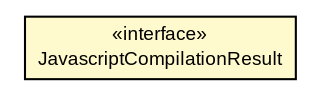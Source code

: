 #!/usr/local/bin/dot
#
# Class diagram 
# Generated by UMLGraph version R5_6-24-gf6e263 (http://www.umlgraph.org/)
#

digraph G {
	edge [fontname="arial",fontsize=10,labelfontname="arial",labelfontsize=10];
	node [fontname="arial",fontsize=10,shape=plaintext];
	nodesep=0.25;
	ranksep=0.5;
	// com.google.code.play2.provider.api.JavascriptCompilationResult
	c78 [label=<<table title="com.google.code.play2.provider.api.JavascriptCompilationResult" border="0" cellborder="1" cellspacing="0" cellpadding="2" port="p" bgcolor="lemonChiffon" href="./JavascriptCompilationResult.html">
		<tr><td><table border="0" cellspacing="0" cellpadding="1">
<tr><td align="center" balign="center"> &#171;interface&#187; </td></tr>
<tr><td align="center" balign="center"> JavascriptCompilationResult </td></tr>
		</table></td></tr>
		</table>>, URL="./JavascriptCompilationResult.html", fontname="arial", fontcolor="black", fontsize=9.0];
}

